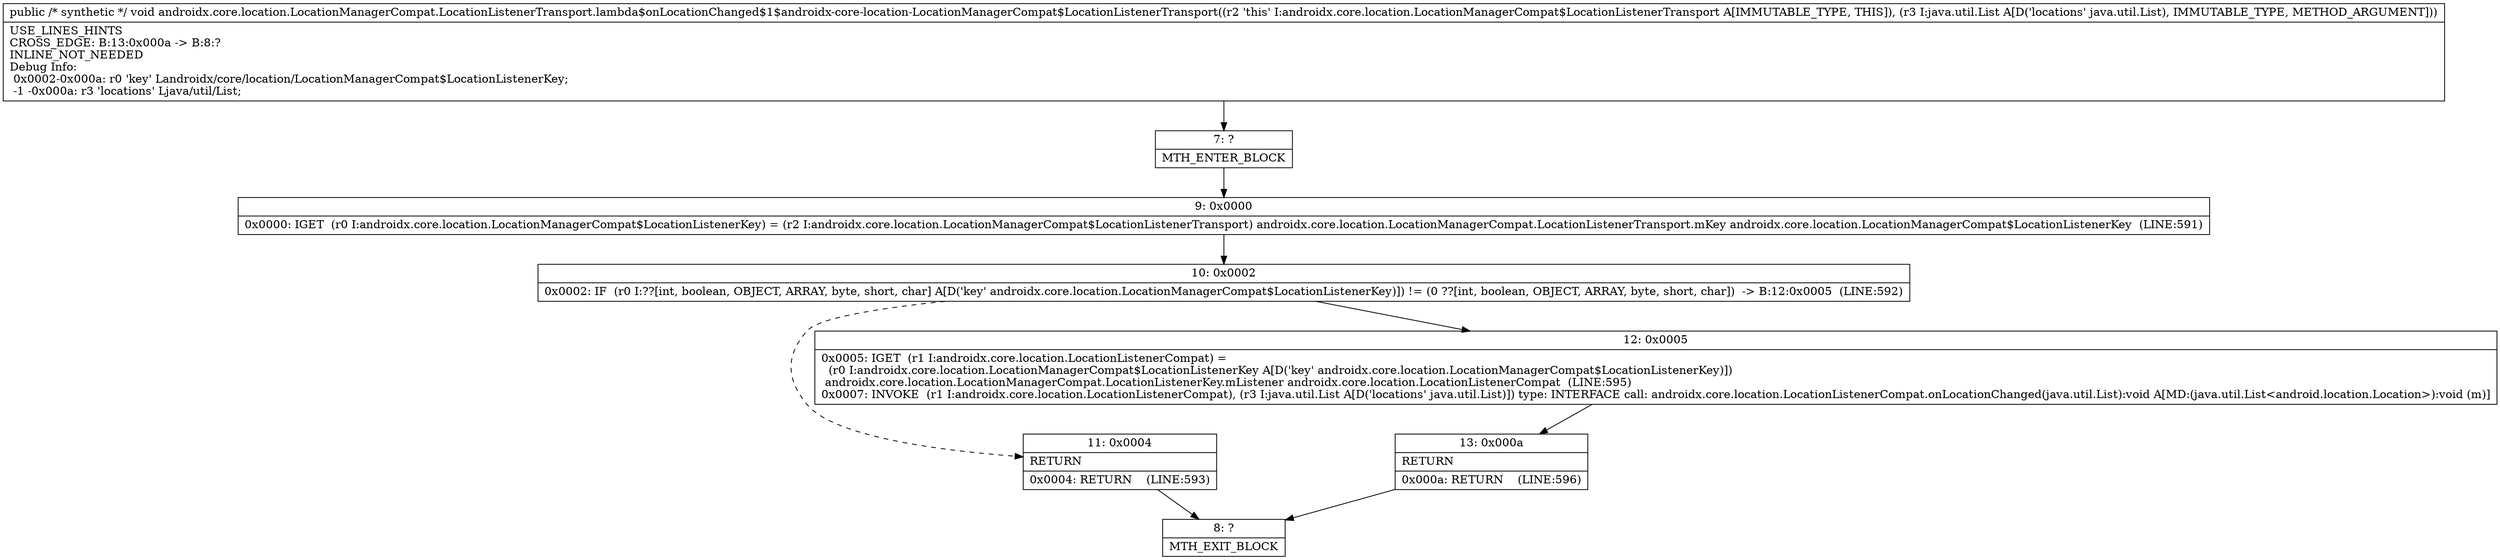 digraph "CFG forandroidx.core.location.LocationManagerCompat.LocationListenerTransport.lambda$onLocationChanged$1$androidx\-core\-location\-LocationManagerCompat$LocationListenerTransport(Ljava\/util\/List;)V" {
Node_7 [shape=record,label="{7\:\ ?|MTH_ENTER_BLOCK\l}"];
Node_9 [shape=record,label="{9\:\ 0x0000|0x0000: IGET  (r0 I:androidx.core.location.LocationManagerCompat$LocationListenerKey) = (r2 I:androidx.core.location.LocationManagerCompat$LocationListenerTransport) androidx.core.location.LocationManagerCompat.LocationListenerTransport.mKey androidx.core.location.LocationManagerCompat$LocationListenerKey  (LINE:591)\l}"];
Node_10 [shape=record,label="{10\:\ 0x0002|0x0002: IF  (r0 I:??[int, boolean, OBJECT, ARRAY, byte, short, char] A[D('key' androidx.core.location.LocationManagerCompat$LocationListenerKey)]) != (0 ??[int, boolean, OBJECT, ARRAY, byte, short, char])  \-\> B:12:0x0005  (LINE:592)\l}"];
Node_11 [shape=record,label="{11\:\ 0x0004|RETURN\l|0x0004: RETURN    (LINE:593)\l}"];
Node_8 [shape=record,label="{8\:\ ?|MTH_EXIT_BLOCK\l}"];
Node_12 [shape=record,label="{12\:\ 0x0005|0x0005: IGET  (r1 I:androidx.core.location.LocationListenerCompat) = \l  (r0 I:androidx.core.location.LocationManagerCompat$LocationListenerKey A[D('key' androidx.core.location.LocationManagerCompat$LocationListenerKey)])\l androidx.core.location.LocationManagerCompat.LocationListenerKey.mListener androidx.core.location.LocationListenerCompat  (LINE:595)\l0x0007: INVOKE  (r1 I:androidx.core.location.LocationListenerCompat), (r3 I:java.util.List A[D('locations' java.util.List)]) type: INTERFACE call: androidx.core.location.LocationListenerCompat.onLocationChanged(java.util.List):void A[MD:(java.util.List\<android.location.Location\>):void (m)]\l}"];
Node_13 [shape=record,label="{13\:\ 0x000a|RETURN\l|0x000a: RETURN    (LINE:596)\l}"];
MethodNode[shape=record,label="{public \/* synthetic *\/ void androidx.core.location.LocationManagerCompat.LocationListenerTransport.lambda$onLocationChanged$1$androidx\-core\-location\-LocationManagerCompat$LocationListenerTransport((r2 'this' I:androidx.core.location.LocationManagerCompat$LocationListenerTransport A[IMMUTABLE_TYPE, THIS]), (r3 I:java.util.List A[D('locations' java.util.List), IMMUTABLE_TYPE, METHOD_ARGUMENT]))  | USE_LINES_HINTS\lCROSS_EDGE: B:13:0x000a \-\> B:8:?\lINLINE_NOT_NEEDED\lDebug Info:\l  0x0002\-0x000a: r0 'key' Landroidx\/core\/location\/LocationManagerCompat$LocationListenerKey;\l  \-1 \-0x000a: r3 'locations' Ljava\/util\/List;\l}"];
MethodNode -> Node_7;Node_7 -> Node_9;
Node_9 -> Node_10;
Node_10 -> Node_11[style=dashed];
Node_10 -> Node_12;
Node_11 -> Node_8;
Node_12 -> Node_13;
Node_13 -> Node_8;
}

